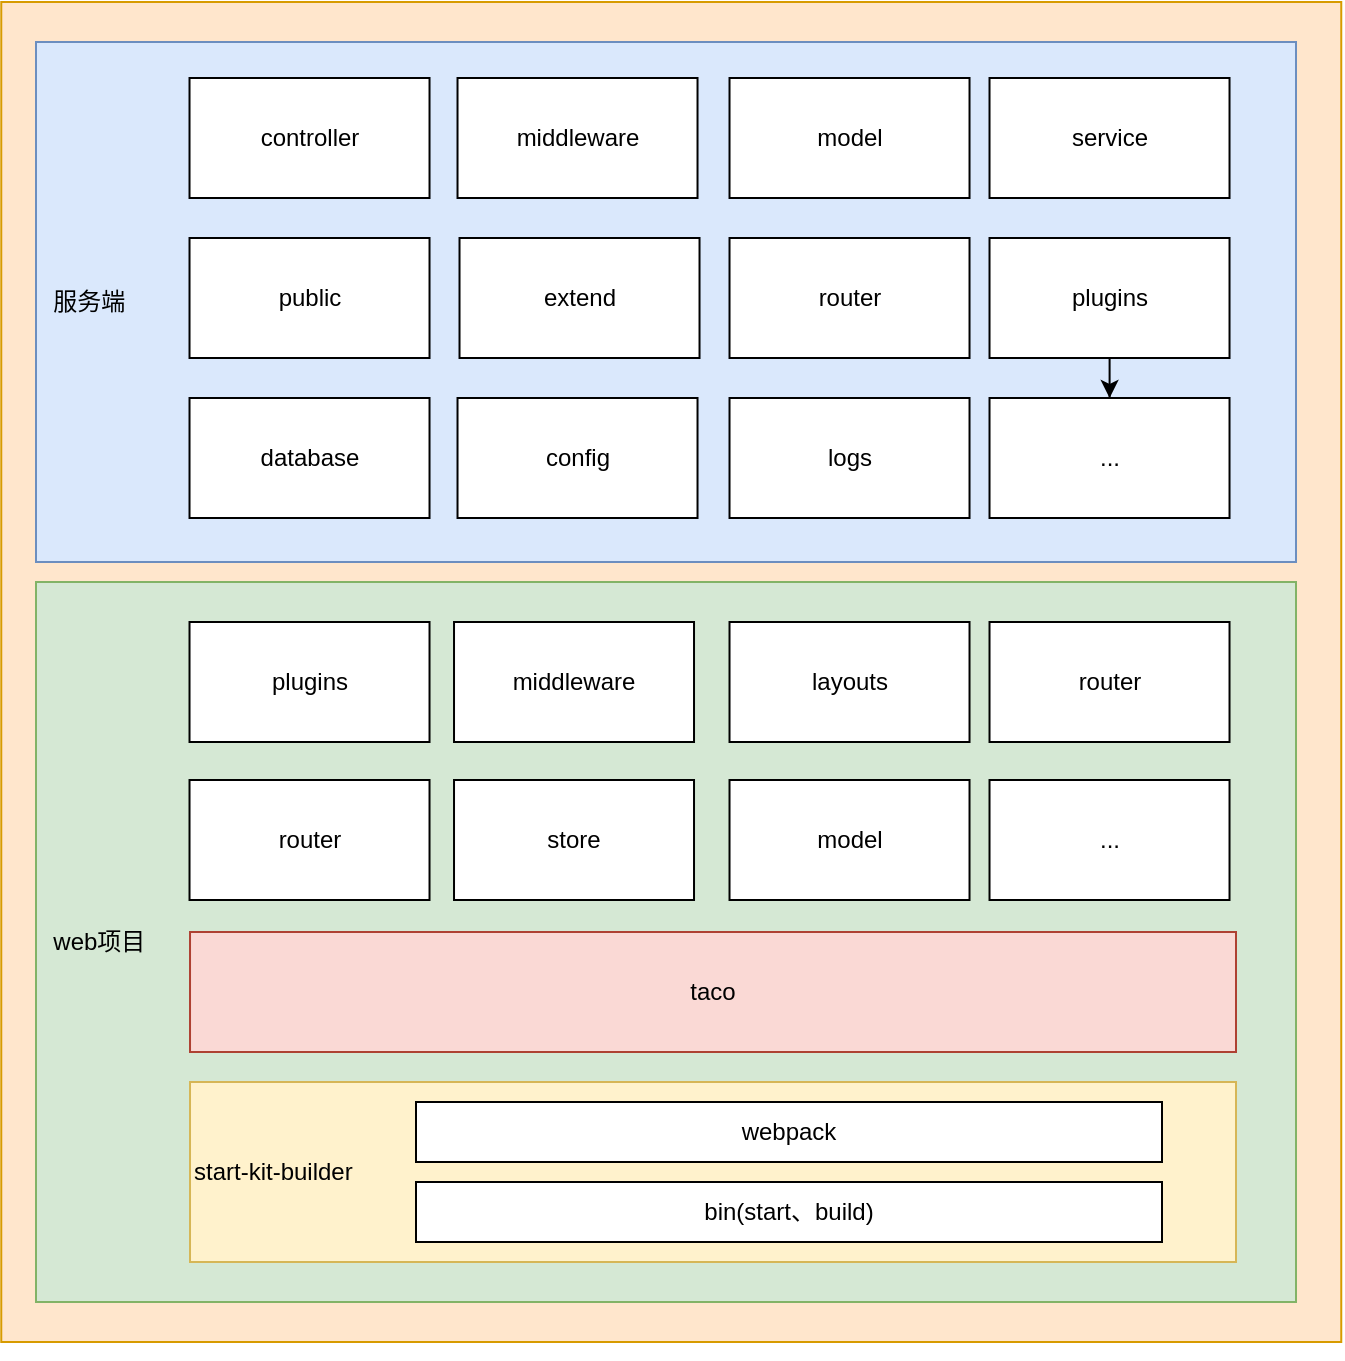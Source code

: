 <mxfile version="14.4.8" type="github"><diagram id="3iMdIdEW8-pAiPxjmxJ1" name="Page-1"><mxGraphModel dx="1426" dy="768" grid="1" gridSize="10" guides="1" tooltips="1" connect="1" arrows="1" fold="1" page="1" pageScale="1" pageWidth="827" pageHeight="1169" math="0" shadow="0"><root><mxCell id="0"/><mxCell id="1" parent="0"/><mxCell id="zWoZ9l3IoQLcpWMWvW46-1" value="" style="whiteSpace=wrap;html=1;aspect=fixed;fillColor=#ffe6cc;strokeColor=#d79b00;" vertex="1" parent="1"><mxGeometry x="92.63" y="60" width="670" height="670" as="geometry"/></mxCell><mxCell id="zWoZ9l3IoQLcpWMWvW46-2" value="&amp;nbsp; 服务端" style="rounded=0;whiteSpace=wrap;html=1;fillColor=#dae8fc;strokeColor=#6c8ebf;align=left;" vertex="1" parent="1"><mxGeometry x="110" y="80" width="630" height="260" as="geometry"/></mxCell><mxCell id="zWoZ9l3IoQLcpWMWvW46-8" value="middleware" style="rounded=0;whiteSpace=wrap;html=1;" vertex="1" parent="1"><mxGeometry x="320.76" y="98" width="120" height="60" as="geometry"/></mxCell><mxCell id="zWoZ9l3IoQLcpWMWvW46-9" value="controller" style="rounded=0;whiteSpace=wrap;html=1;" vertex="1" parent="1"><mxGeometry x="186.76" y="98" width="120" height="60" as="geometry"/></mxCell><mxCell id="zWoZ9l3IoQLcpWMWvW46-10" value="model" style="rounded=0;whiteSpace=wrap;html=1;" vertex="1" parent="1"><mxGeometry x="456.76" y="98" width="120" height="60" as="geometry"/></mxCell><mxCell id="zWoZ9l3IoQLcpWMWvW46-11" value="public" style="rounded=0;whiteSpace=wrap;html=1;fontStyle=0" vertex="1" parent="1"><mxGeometry x="186.76" y="178" width="120" height="60" as="geometry"/></mxCell><mxCell id="zWoZ9l3IoQLcpWMWvW46-12" value="extend" style="rounded=0;whiteSpace=wrap;html=1;fontStyle=0" vertex="1" parent="1"><mxGeometry x="321.76" y="178" width="120" height="60" as="geometry"/></mxCell><mxCell id="zWoZ9l3IoQLcpWMWvW46-14" value="router" style="rounded=0;whiteSpace=wrap;html=1;fontStyle=0" vertex="1" parent="1"><mxGeometry x="456.76" y="178" width="120" height="60" as="geometry"/></mxCell><mxCell id="zWoZ9l3IoQLcpWMWvW46-17" value="database" style="rounded=0;whiteSpace=wrap;html=1;" vertex="1" parent="1"><mxGeometry x="186.76" y="258" width="120" height="60" as="geometry"/></mxCell><mxCell id="zWoZ9l3IoQLcpWMWvW46-18" value="config" style="rounded=0;whiteSpace=wrap;html=1;" vertex="1" parent="1"><mxGeometry x="320.76" y="258" width="120" height="60" as="geometry"/></mxCell><mxCell id="zWoZ9l3IoQLcpWMWvW46-19" value="logs" style="rounded=0;whiteSpace=wrap;html=1;" vertex="1" parent="1"><mxGeometry x="456.76" y="258" width="120" height="60" as="geometry"/></mxCell><mxCell id="zWoZ9l3IoQLcpWMWvW46-20" value="service" style="rounded=0;whiteSpace=wrap;html=1;" vertex="1" parent="1"><mxGeometry x="586.76" y="98" width="120" height="60" as="geometry"/></mxCell><mxCell id="zWoZ9l3IoQLcpWMWvW46-23" value="" style="edgeStyle=orthogonalEdgeStyle;rounded=0;orthogonalLoop=1;jettySize=auto;html=1;" edge="1" parent="1" source="zWoZ9l3IoQLcpWMWvW46-21" target="zWoZ9l3IoQLcpWMWvW46-22"><mxGeometry relative="1" as="geometry"/></mxCell><mxCell id="zWoZ9l3IoQLcpWMWvW46-21" value="&lt;span style=&quot;font-weight: normal&quot;&gt;plugins&lt;/span&gt;" style="rounded=0;whiteSpace=wrap;html=1;fontStyle=1" vertex="1" parent="1"><mxGeometry x="586.76" y="178" width="120" height="60" as="geometry"/></mxCell><mxCell id="zWoZ9l3IoQLcpWMWvW46-22" value="..." style="rounded=0;whiteSpace=wrap;html=1;" vertex="1" parent="1"><mxGeometry x="586.76" y="258" width="120" height="60" as="geometry"/></mxCell><mxCell id="zWoZ9l3IoQLcpWMWvW46-24" style="edgeStyle=orthogonalEdgeStyle;rounded=0;orthogonalLoop=1;jettySize=auto;html=1;exitX=0.5;exitY=1;exitDx=0;exitDy=0;" edge="1" parent="1" source="zWoZ9l3IoQLcpWMWvW46-1" target="zWoZ9l3IoQLcpWMWvW46-1"><mxGeometry relative="1" as="geometry"/></mxCell><mxCell id="zWoZ9l3IoQLcpWMWvW46-25" value="&amp;nbsp; web项目" style="rounded=0;whiteSpace=wrap;html=1;fillColor=#d5e8d4;strokeColor=#82b366;align=left;" vertex="1" parent="1"><mxGeometry x="110" y="350" width="630" height="360" as="geometry"/></mxCell><mxCell id="zWoZ9l3IoQLcpWMWvW46-40" value="plugins" style="rounded=0;whiteSpace=wrap;html=1;align=center;shadow=0;sketch=0;glass=0;imageAspect=1;movable=1;rotatable=1;autosize=0;expand=1;editable=1;imageWidth=24;imageHeight=24;" vertex="1" parent="1"><mxGeometry x="186.76" y="370" width="120" height="60" as="geometry"/></mxCell><mxCell id="zWoZ9l3IoQLcpWMWvW46-41" value="middleware" style="rounded=0;whiteSpace=wrap;html=1;align=center;shadow=0;sketch=0;glass=0;imageAspect=1;movable=1;rotatable=1;autosize=0;expand=1;editable=1;imageWidth=24;imageHeight=24;" vertex="1" parent="1"><mxGeometry x="319.01" y="370" width="120" height="60" as="geometry"/></mxCell><mxCell id="zWoZ9l3IoQLcpWMWvW46-42" value="layouts" style="rounded=0;whiteSpace=wrap;html=1;align=center;shadow=0;sketch=0;glass=0;imageAspect=1;movable=1;rotatable=1;autosize=0;expand=1;editable=1;imageWidth=24;imageHeight=24;" vertex="1" parent="1"><mxGeometry x="456.76" y="370" width="120" height="60" as="geometry"/></mxCell><mxCell id="zWoZ9l3IoQLcpWMWvW46-43" value="router" style="rounded=0;whiteSpace=wrap;html=1;align=center;shadow=0;sketch=0;glass=0;imageAspect=1;movable=1;rotatable=1;autosize=0;expand=1;editable=1;imageWidth=24;imageHeight=24;" vertex="1" parent="1"><mxGeometry x="586.76" y="370" width="120" height="60" as="geometry"/></mxCell><mxCell id="zWoZ9l3IoQLcpWMWvW46-45" value="router" style="rounded=0;whiteSpace=wrap;html=1;align=center;shadow=0;sketch=0;glass=0;imageAspect=1;movable=1;rotatable=1;autosize=0;expand=1;editable=1;imageWidth=24;imageHeight=24;" vertex="1" parent="1"><mxGeometry x="186.76" y="449" width="120" height="60" as="geometry"/></mxCell><mxCell id="zWoZ9l3IoQLcpWMWvW46-46" value="store" style="rounded=0;whiteSpace=wrap;html=1;align=center;shadow=0;sketch=0;glass=0;imageAspect=1;movable=1;rotatable=1;autosize=0;expand=1;editable=1;imageWidth=24;imageHeight=24;" vertex="1" parent="1"><mxGeometry x="319.01" y="449" width="120" height="60" as="geometry"/></mxCell><mxCell id="zWoZ9l3IoQLcpWMWvW46-47" value="model" style="rounded=0;whiteSpace=wrap;html=1;align=center;shadow=0;sketch=0;glass=0;imageAspect=1;movable=1;rotatable=1;autosize=0;expand=1;editable=1;imageWidth=24;imageHeight=24;" vertex="1" parent="1"><mxGeometry x="456.76" y="449" width="120" height="60" as="geometry"/></mxCell><mxCell id="zWoZ9l3IoQLcpWMWvW46-48" value="..." style="rounded=0;whiteSpace=wrap;html=1;align=center;shadow=0;sketch=0;glass=0;imageAspect=1;movable=1;rotatable=1;autosize=0;expand=1;editable=1;imageWidth=24;imageHeight=24;" vertex="1" parent="1"><mxGeometry x="586.76" y="449" width="120" height="60" as="geometry"/></mxCell><mxCell id="zWoZ9l3IoQLcpWMWvW46-49" value="taco" style="rounded=0;whiteSpace=wrap;html=1;shadow=0;glass=0;sketch=0;fillColor=#fad9d5;strokeColor=#ae4132;" vertex="1" parent="1"><mxGeometry x="187.01" y="525" width="522.99" height="60" as="geometry"/></mxCell><mxCell id="zWoZ9l3IoQLcpWMWvW46-50" value="start-kit-builder" style="rounded=0;whiteSpace=wrap;html=1;shadow=0;glass=0;sketch=0;align=left;fillColor=#fff2cc;strokeColor=#d6b656;" vertex="1" parent="1"><mxGeometry x="187.01" y="600" width="522.99" height="90" as="geometry"/></mxCell><mxCell id="zWoZ9l3IoQLcpWMWvW46-51" value="webpack" style="rounded=0;whiteSpace=wrap;html=1;shadow=0;glass=0;sketch=0;" vertex="1" parent="1"><mxGeometry x="300" y="610" width="373" height="30" as="geometry"/></mxCell><mxCell id="zWoZ9l3IoQLcpWMWvW46-52" value="bin(start、build)" style="rounded=0;whiteSpace=wrap;html=1;shadow=0;glass=0;sketch=0;" vertex="1" parent="1"><mxGeometry x="300" y="650" width="373" height="30" as="geometry"/></mxCell></root></mxGraphModel></diagram></mxfile>